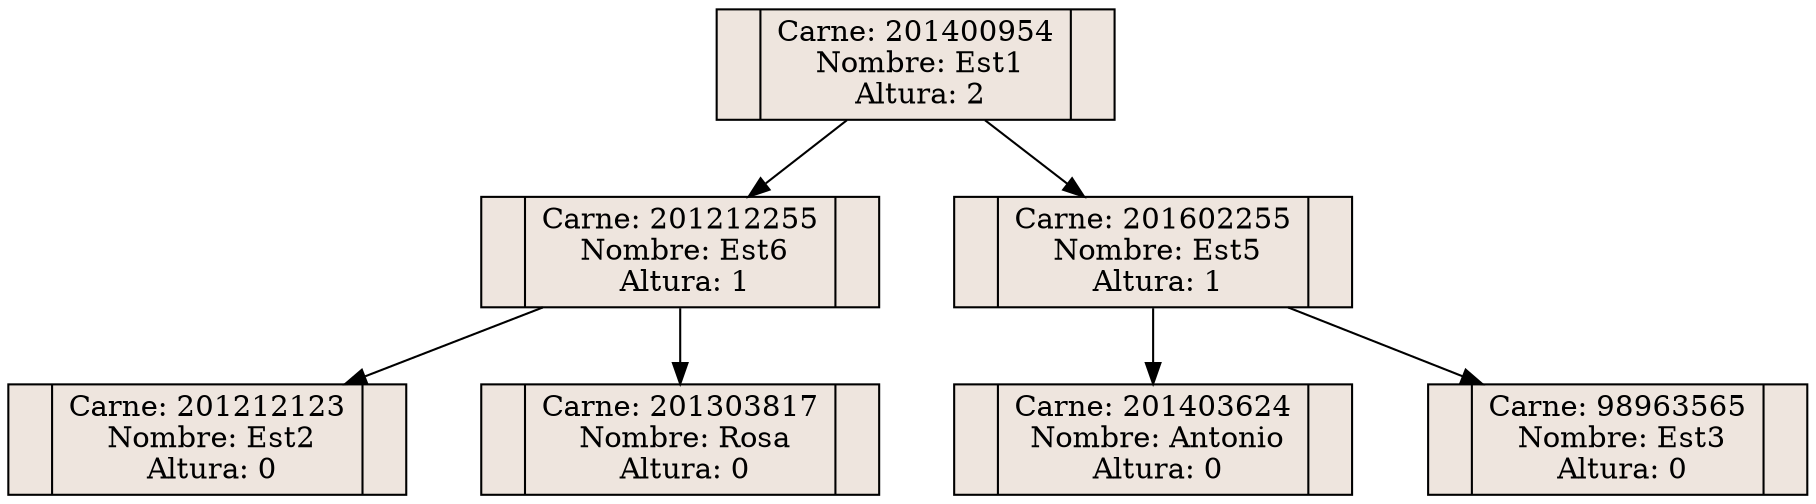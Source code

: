 digraph ArbolAVL{
 rankdir=TB;
 graph [splines=compound, nodesep=0.5];
node [shape = record, style=filled, fillcolor=seashell2,width=0.7,height=0.2];
201212123[label="<C0>|Carne: 201212123&#92;n Nombre: Est2&#92;n Altura: 0|<C1>"];
201212255[label="<C0>|Carne: 201212255&#92;n Nombre: Est6&#92;n Altura: 1|<C1>"];
201212255->201303817
201212255->201212123
201303817[label="<C0>|Carne: 201303817&#92;n Nombre: Rosa&#92;n Altura: 0|<C1>"];
201400954[label="<C0>|Carne: 201400954&#92;n Nombre: Est1&#92;n Altura: 2|<C1>"];
201400954->201602255
201400954->201212255
201403624[label="<C0>|Carne: 201403624&#92;n Nombre: Antonio&#92;n Altura: 0|<C1>"];
201602255[label="<C0>|Carne: 201602255&#92;n Nombre: Est5&#92;n Altura: 1|<C1>"];
201602255->98963565
201602255->201403624
98963565[label="<C0>|Carne: 98963565&#92;n Nombre: Est3&#92;n Altura: 0|<C1>"];
}
